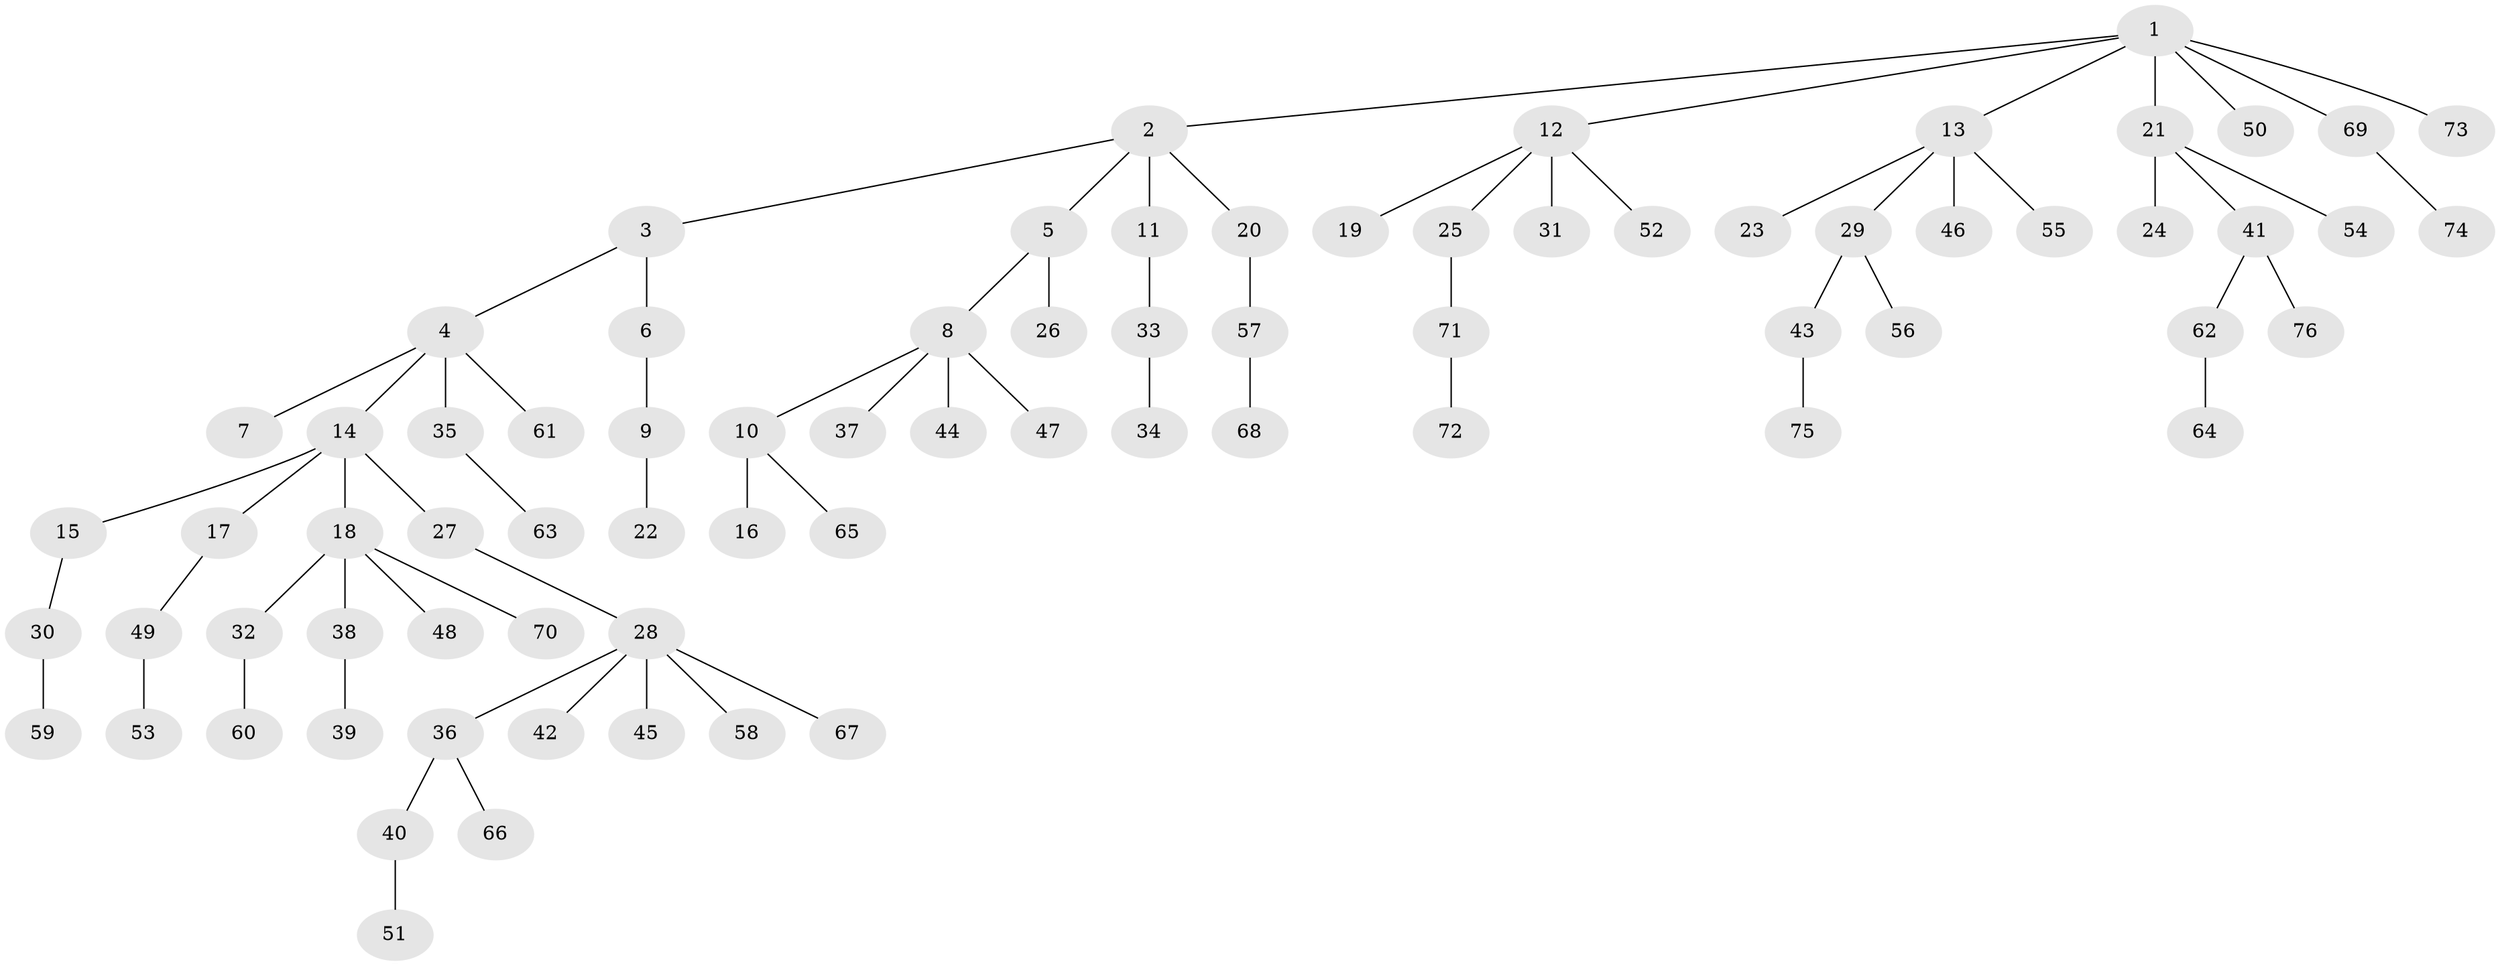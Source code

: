 // coarse degree distribution, {10: 0.019230769230769232, 3: 0.07692307692307693, 4: 0.057692307692307696, 2: 0.1346153846153846, 1: 0.6346153846153846, 5: 0.057692307692307696, 6: 0.019230769230769232}
// Generated by graph-tools (version 1.1) at 2025/42/03/06/25 10:42:06]
// undirected, 76 vertices, 75 edges
graph export_dot {
graph [start="1"]
  node [color=gray90,style=filled];
  1;
  2;
  3;
  4;
  5;
  6;
  7;
  8;
  9;
  10;
  11;
  12;
  13;
  14;
  15;
  16;
  17;
  18;
  19;
  20;
  21;
  22;
  23;
  24;
  25;
  26;
  27;
  28;
  29;
  30;
  31;
  32;
  33;
  34;
  35;
  36;
  37;
  38;
  39;
  40;
  41;
  42;
  43;
  44;
  45;
  46;
  47;
  48;
  49;
  50;
  51;
  52;
  53;
  54;
  55;
  56;
  57;
  58;
  59;
  60;
  61;
  62;
  63;
  64;
  65;
  66;
  67;
  68;
  69;
  70;
  71;
  72;
  73;
  74;
  75;
  76;
  1 -- 2;
  1 -- 12;
  1 -- 13;
  1 -- 21;
  1 -- 50;
  1 -- 69;
  1 -- 73;
  2 -- 3;
  2 -- 5;
  2 -- 11;
  2 -- 20;
  3 -- 4;
  3 -- 6;
  4 -- 7;
  4 -- 14;
  4 -- 35;
  4 -- 61;
  5 -- 8;
  5 -- 26;
  6 -- 9;
  8 -- 10;
  8 -- 37;
  8 -- 44;
  8 -- 47;
  9 -- 22;
  10 -- 16;
  10 -- 65;
  11 -- 33;
  12 -- 19;
  12 -- 25;
  12 -- 31;
  12 -- 52;
  13 -- 23;
  13 -- 29;
  13 -- 46;
  13 -- 55;
  14 -- 15;
  14 -- 17;
  14 -- 18;
  14 -- 27;
  15 -- 30;
  17 -- 49;
  18 -- 32;
  18 -- 38;
  18 -- 48;
  18 -- 70;
  20 -- 57;
  21 -- 24;
  21 -- 41;
  21 -- 54;
  25 -- 71;
  27 -- 28;
  28 -- 36;
  28 -- 42;
  28 -- 45;
  28 -- 58;
  28 -- 67;
  29 -- 43;
  29 -- 56;
  30 -- 59;
  32 -- 60;
  33 -- 34;
  35 -- 63;
  36 -- 40;
  36 -- 66;
  38 -- 39;
  40 -- 51;
  41 -- 62;
  41 -- 76;
  43 -- 75;
  49 -- 53;
  57 -- 68;
  62 -- 64;
  69 -- 74;
  71 -- 72;
}
